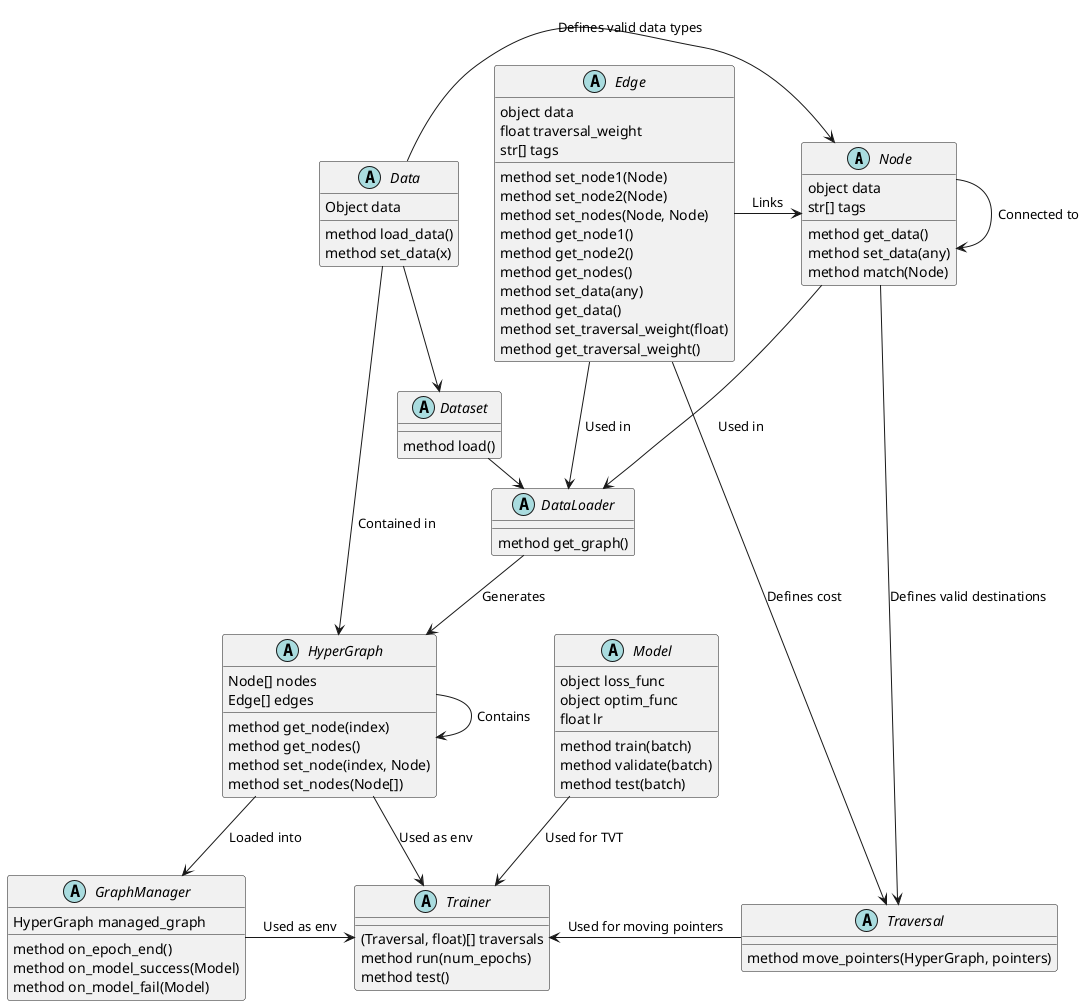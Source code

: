 @startuml main (OUTDATED)
abstract class Node {
    object data
    str[] tags
    method get_data()
    method set_data(any)
    method match(Node)
}
abstract class Edge {
    object data
    float traversal_weight
    str[] tags
    method set_node1(Node)
    method set_node2(Node)
    method set_nodes(Node, Node)
    method get_node1()
    method get_node2()
    method get_nodes()
    method set_data(any)
    method get_data()
    method set_traversal_weight(float)
    method get_traversal_weight()
}
abstract class Model {
    object loss_func
    object optim_func
    float lr
    method train(batch)
    method validate(batch)
    method test(batch)
}
abstract class HyperGraph {
    Node[] nodes
    Edge[] edges
    method get_node(index)
    method get_nodes()
    method set_node(index, Node)
    method set_nodes(Node[])
}
abstract class GraphManager {
    HyperGraph managed_graph
    method on_epoch_end()
    method on_model_success(Model)
    method on_model_fail(Model)
}
abstract class Trainer {
    (Traversal, float)[] traversals
    method run(num_epochs)
    method test()
}
abstract class Data {
    Object data
    method load_data()
    method set_data(x)
}
abstract class DataLoader {
    method get_graph()
}
abstract class Traversal {
    method move_pointers(HyperGraph, pointers)
}
abstract class Dataset {
    method load()
}
Edge->Node: Links
Edge->Traversal: Defines cost
Edge->DataLoader: Used in
Node-down->DataLoader: Used in
Node->Node: Connected to
Model-down->Trainer: Used for TVT
Data->Node: Defines valid data types
Data->Dataset: Defines valid data types
Dataset->DataLoader: Loaded into
DataLoader-down->HyperGraph: Generates
HyperGraph-down->GraphManager: Loaded into
HyperGraph->Trainer: Used as env
GraphManager->Trainer: Used as env
HyperGraph->HyperGraph: Contains
Node->Traversal: Defines valid destinations
Traversal-left->Trainer: Used for moving pointers
Data->HyperGraph: Contained in
@enduml